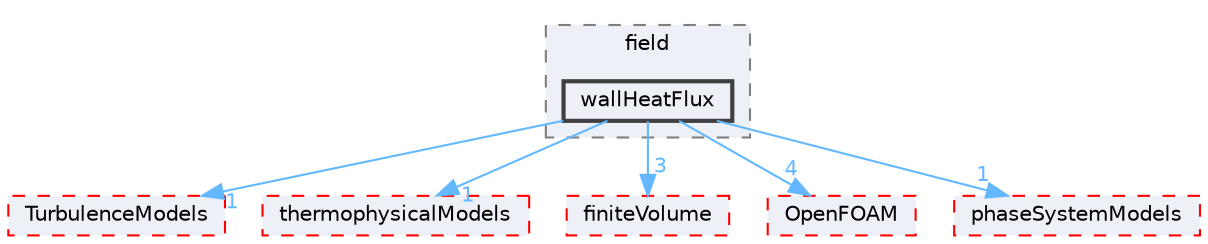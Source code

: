 digraph "src/functionObjects/field/wallHeatFlux"
{
 // LATEX_PDF_SIZE
  bgcolor="transparent";
  edge [fontname=Helvetica,fontsize=10,labelfontname=Helvetica,labelfontsize=10];
  node [fontname=Helvetica,fontsize=10,shape=box,height=0.2,width=0.4];
  compound=true
  subgraph clusterdir_bae024cac12ddc6733a616261920a91f {
    graph [ bgcolor="#edf0f7", pencolor="grey50", label="field", fontname=Helvetica,fontsize=10 style="filled,dashed", URL="dir_bae024cac12ddc6733a616261920a91f.html",tooltip=""]
  dir_5ff24fa17d8736604aea50bd31eec3aa [label="wallHeatFlux", fillcolor="#edf0f7", color="grey25", style="filled,bold", URL="dir_5ff24fa17d8736604aea50bd31eec3aa.html",tooltip=""];
  }
  dir_1eda626aeac0f0ad2848c36acaa5d501 [label="TurbulenceModels", fillcolor="#edf0f7", color="red", style="filled,dashed", URL="dir_1eda626aeac0f0ad2848c36acaa5d501.html",tooltip=""];
  dir_2778d089ec5c4f66810b11f753867003 [label="thermophysicalModels", fillcolor="#edf0f7", color="red", style="filled,dashed", URL="dir_2778d089ec5c4f66810b11f753867003.html",tooltip=""];
  dir_9bd15774b555cf7259a6fa18f99fe99b [label="finiteVolume", fillcolor="#edf0f7", color="red", style="filled,dashed", URL="dir_9bd15774b555cf7259a6fa18f99fe99b.html",tooltip=""];
  dir_c5473ff19b20e6ec4dfe5c310b3778a8 [label="OpenFOAM", fillcolor="#edf0f7", color="red", style="filled,dashed", URL="dir_c5473ff19b20e6ec4dfe5c310b3778a8.html",tooltip=""];
  dir_cd6600bc80177e0c28877b216d84d6c6 [label="phaseSystemModels", fillcolor="#edf0f7", color="red", style="filled,dashed", URL="dir_cd6600bc80177e0c28877b216d84d6c6.html",tooltip=""];
  dir_5ff24fa17d8736604aea50bd31eec3aa->dir_1eda626aeac0f0ad2848c36acaa5d501 [headlabel="1", labeldistance=1.5 headhref="dir_004351_004143.html" href="dir_004351_004143.html" color="steelblue1" fontcolor="steelblue1"];
  dir_5ff24fa17d8736604aea50bd31eec3aa->dir_2778d089ec5c4f66810b11f753867003 [headlabel="1", labeldistance=1.5 headhref="dir_004351_004022.html" href="dir_004351_004022.html" color="steelblue1" fontcolor="steelblue1"];
  dir_5ff24fa17d8736604aea50bd31eec3aa->dir_9bd15774b555cf7259a6fa18f99fe99b [headlabel="3", labeldistance=1.5 headhref="dir_004351_001387.html" href="dir_004351_001387.html" color="steelblue1" fontcolor="steelblue1"];
  dir_5ff24fa17d8736604aea50bd31eec3aa->dir_c5473ff19b20e6ec4dfe5c310b3778a8 [headlabel="4", labeldistance=1.5 headhref="dir_004351_002695.html" href="dir_004351_002695.html" color="steelblue1" fontcolor="steelblue1"];
  dir_5ff24fa17d8736604aea50bd31eec3aa->dir_cd6600bc80177e0c28877b216d84d6c6 [headlabel="1", labeldistance=1.5 headhref="dir_004351_002907.html" href="dir_004351_002907.html" color="steelblue1" fontcolor="steelblue1"];
}
